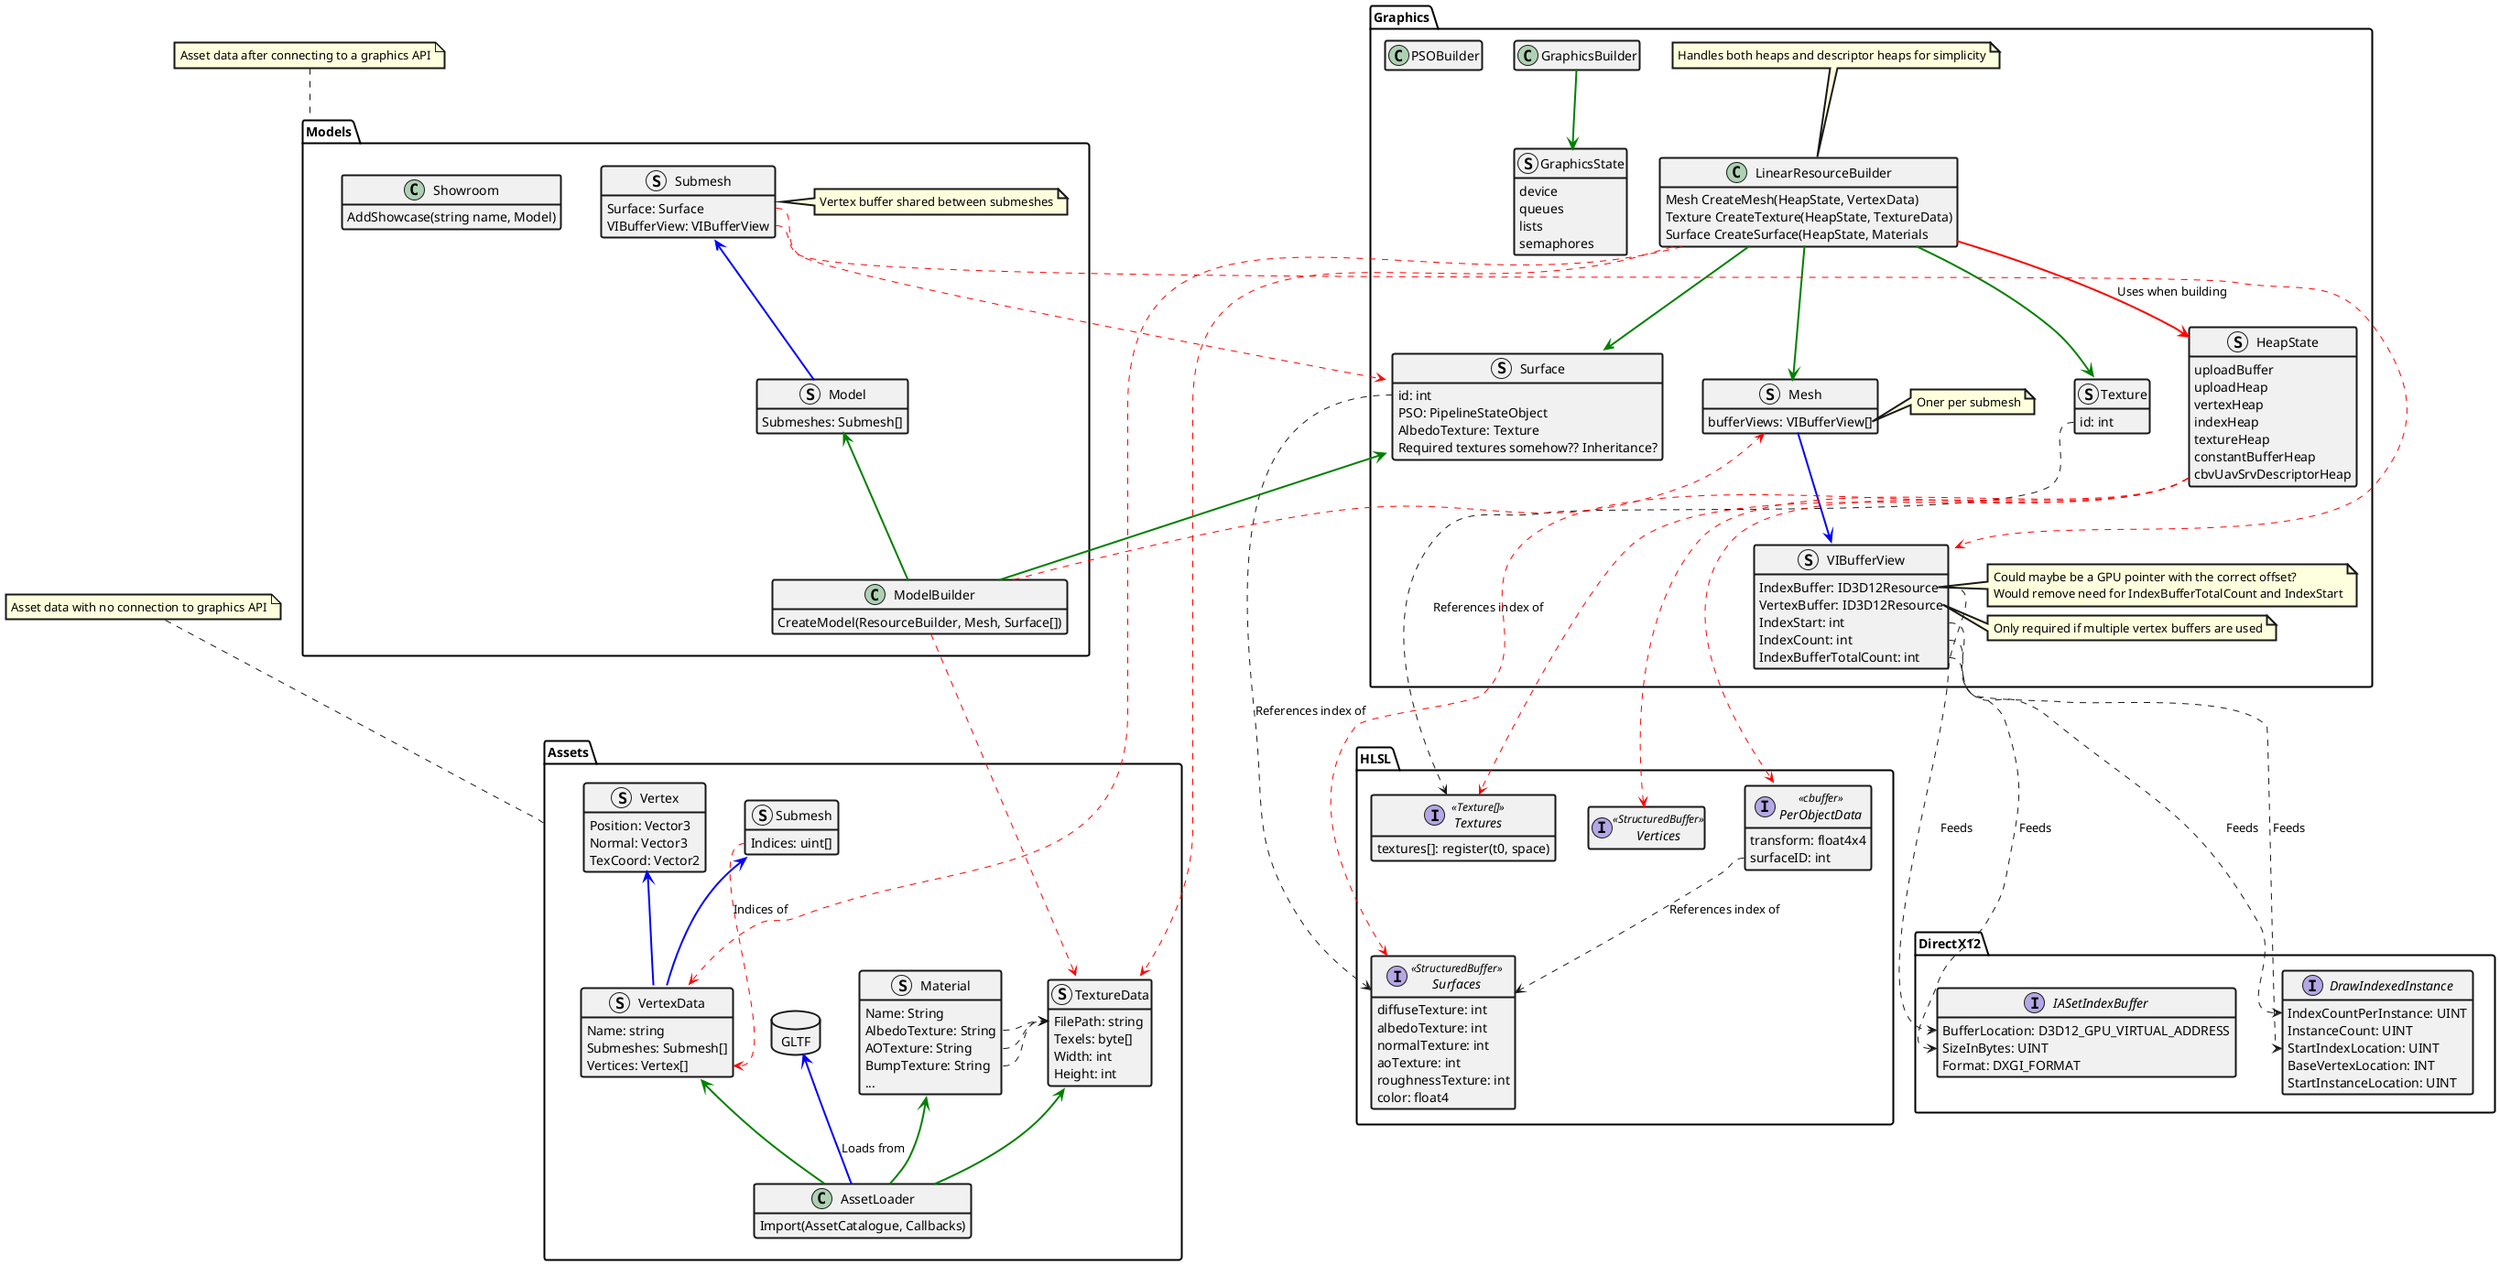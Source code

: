 @startuml Architecture

allowmixing

'skinparam Linetype ortho
'skinparam Linetype polyline
hide empty members

<style>
    LineThickness 2
}
</style>

package DirectX12 {
    interface "DrawIndexedInstance" {
        IndexCountPerInstance: UINT
        InstanceCount: UINT
        StartIndexLocation: UINT
        BaseVertexLocation: INT
        StartInstanceLocation: UINT
    }
    interface "IASetIndexBuffer" {
        BufferLocation: D3D12_GPU_VIRTUAL_ADDRESS
        SizeInBytes: UINT
        Format: DXGI_FORMAT
    }
}

package "Assets" {
    struct Vertex {
        Position: Vector3
        Normal: Vector3
        TexCoord: Vector2
    }
    struct Submesh {
        Indices: uint[]
    }
    struct VertexData {
        Name: string
        Submeshes: Submesh[]
        Vertices: Vertex[]
    }
    struct TextureData {
        FilePath: string
        Texels: byte[]
        Width: int
        Height: int
    }
    struct Material {
        Name: String
        AlbedoTexture: String
        AOTexture: String
        BumpTexture: String
        ...
    }
    Material::AlbedoTexture .> TextureData::FilePath
    Material::AOTexture .> TextureData::FilePath
    Material::BumpTexture .> TextureData::FilePath

    database GLTF
    class AssetLoader {
        Import(AssetCatalogue, Callbacks)
    }
    ' class AssetCatalogue {
    '     AddVertexData(VertexData)
    '     AddTextureData(TextureData)
    '     AddMaterial(Material)
    '     AddDefaultMeshMaterial(VertexData, Material) ??
    '     GetX(string name)
    ' }
    ' note top of AssetCatalogue: Add-functions require names for objects
    ' note right of AssetCatalogue::AddDefaultMeshMaterial
    '     Files usually pair meshes and materials
    ' end note

    ' Meshes
    VertexData -[#blue]u-> Submesh
    VertexData -[#blue]u-> Vertex
    Submesh::Indices .[#red].> VertexData::Vertices: Indices of

    ' Textures
    ' TODO: Strings as identifiers?
    ' Material::TextureData .[#red].> TextureData

    AssetLoader -[#blue]u-> GLTF: Loads from
    AssetLoader -[#green]u-> VertexData
    AssetLoader -[#green]u-> Material
    AssetLoader -[#green]u-> TextureData
    ' AssetLoader::Import "Stores instances in" .[#red]r.> AssetCatalogue
}
note top of Assets: Asset data with no connection to graphics API

package HLSL {
    interface Surfaces <<StructuredBuffer>> {
        diffuseTexture: int
        albedoTexture: int
        normalTexture: int
        aoTexture: int
        roughnessTexture: int
        color: float4
    }

    interface Textures <<Texture[]>> {
        textures[]: register(t0, space)
    }

    interface Vertices <<StructuredBuffer>> {
    }

    interface PerObjectData <<cbuffer>> {
        transform: float4x4
        surfaceID: int
    }

    PerObjectData::surfaceID ..> Surfaces: References index of
}

package Graphics {
    struct HeapState {
        uploadBuffer
        uploadHeap
        vertexHeap
        indexHeap
        textureHeap
        constantBufferHeap
        cbvUavSrvDescriptorHeap
    }

    struct VIBufferView {
        IndexBuffer: ID3D12Resource
        VertexBuffer: ID3D12Resource
        IndexStart: int
        IndexCount: int
        IndexBufferTotalCount: int
    }
    note right of VIBufferView::IndexBuffer
        Could maybe be a GPU pointer with the correct offset?
        Would remove need for IndexBufferTotalCount and IndexStart
    end note
    note right of VIBufferView::VertexBuffer
        Only required if multiple vertex buffers are used
    end note

    VIBufferView::IndexCount ...> DrawIndexedInstance::IndexCountPerInstance: Feeds
    VIBufferView::IndexStart ...> DrawIndexedInstance::StartIndexLocation: Feeds
    VIBufferView::IndexBufferTotalCount ...> IASetIndexBuffer::SizeInBytes: Feeds
    VIBufferView::IndexBuffer ...> IASetIndexBuffer::BufferLocation: Feeds

    struct Mesh {
        bufferViews: VIBufferView[]
    }
    note right of Mesh::bufferViews
        Oner per submesh
    end note
    Mesh -[#blue]-> VIBufferView

    struct Texture {
        id: int
    }
    Texture::id ..> HLSL.Textures: References index of

    struct Surface {
        id: int
        PSO: PipelineStateObject
        AlbedoTexture: Texture
        Required textures somehow?? Inheritance?
    }
    Surface::id ..> HLSL.Surfaces: References index of

    class LinearResourceBuilder {
        Mesh CreateMesh(HeapState, VertexData)
        Texture CreateTexture(HeapState, TextureData)
        Surface CreateSurface(HeapState, Materials
    }
    note top of LinearResourceBuilder: Handles both heaps and descriptor heaps for simplicity

    LinearResourceBuilder -[#red]-> HeapState: Uses when building
    LinearResourceBuilder -[#green]-> Texture
    LinearResourceBuilder -[#green]-> Surface
    LinearResourceBuilder -[#green]-> Mesh
    LinearResourceBuilder .[#red].> VertexData
    LinearResourceBuilder .[#red].> TextureData

    struct GraphicsState {
        device
        queues
        lists
        semaphores
    }
    class GraphicsBuilder {
    }
    GraphicsBuilder -[#green]-> GraphicsState

    class PSOBuilder {

    }
}

HeapState .[#red]..> HLSL.Vertices
HeapState .[#red]..> HLSL.Textures
HeapState .[#red]..> HLSL.Surfaces
HeapState .[#red]..> HLSL.PerObjectData

package "Models" {
    struct Submesh {
        Surface: Surface
        VIBufferView: VIBufferView
    }
    note right of Submesh: Vertex buffer shared between submeshes
    struct Model {
        Submeshes: Submesh[]
    }
    class ModelBuilder {
        CreateModel(ResourceBuilder, Mesh, Surface[])
    }
    class Showroom {
        AddShowcase(string name, Model)
    }

    Model -[#blue]u-> Submesh

    ModelBuilder -[#green]u-> Model
    ModelBuilder -[#green]u-> Surface
    ' ModelBuilder::CreateModel "Stores instances in" .[#red]r.> Showroom

    Submesh::Surface .[#red].> Surface
    Submesh::VIBufferView .[#red].> VIBufferView
}
note top of Models: Asset data after connecting to a graphics API

Models.ModelBuilder .[#red].-> Assets.TextureData
Models.ModelBuilder .[#red].-> Graphics.Mesh

@enduml
